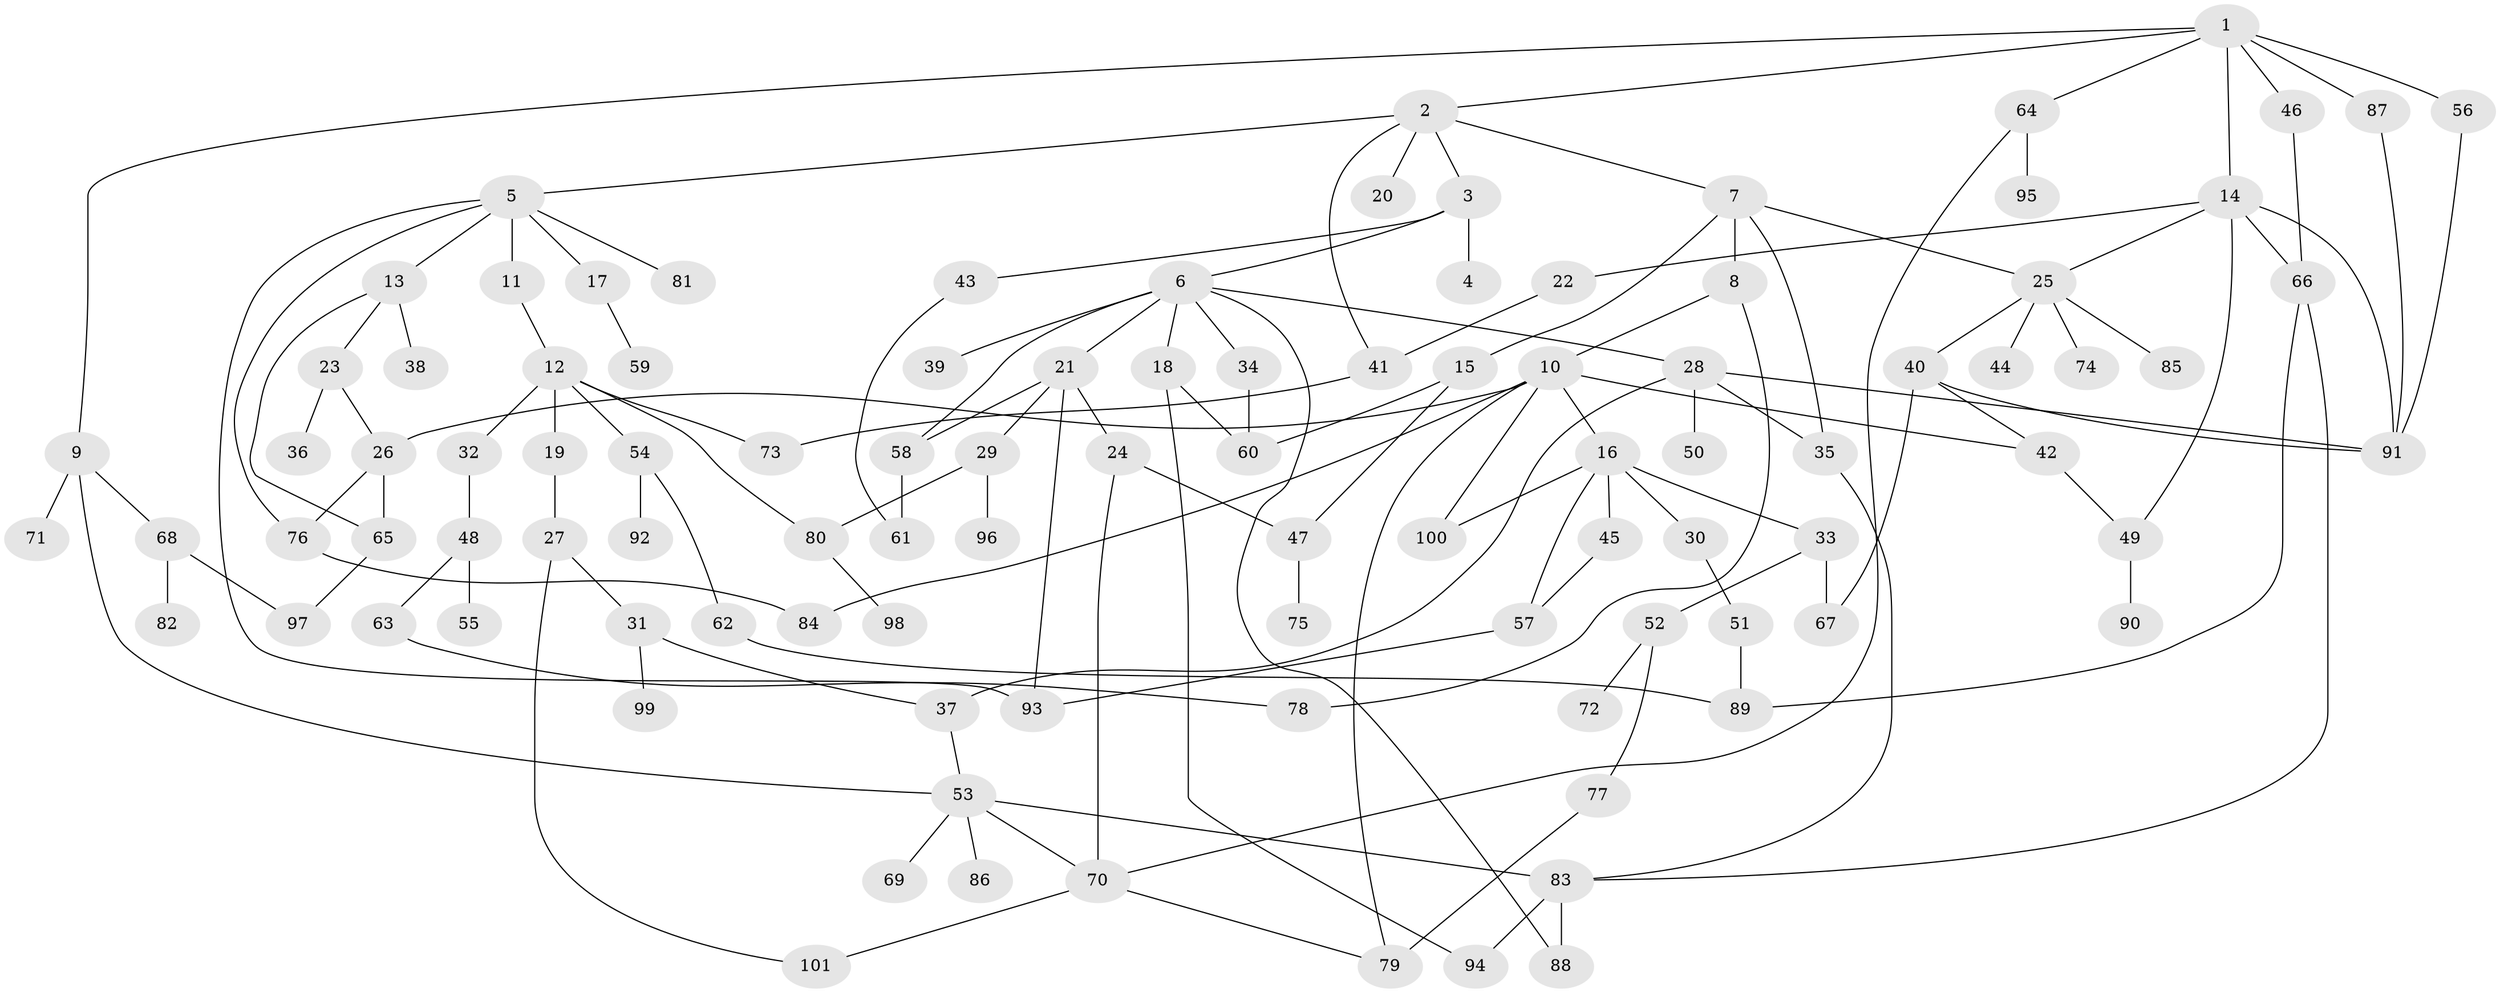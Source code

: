 // Generated by graph-tools (version 1.1) at 2025/10/02/27/25 16:10:54]
// undirected, 101 vertices, 141 edges
graph export_dot {
graph [start="1"]
  node [color=gray90,style=filled];
  1;
  2;
  3;
  4;
  5;
  6;
  7;
  8;
  9;
  10;
  11;
  12;
  13;
  14;
  15;
  16;
  17;
  18;
  19;
  20;
  21;
  22;
  23;
  24;
  25;
  26;
  27;
  28;
  29;
  30;
  31;
  32;
  33;
  34;
  35;
  36;
  37;
  38;
  39;
  40;
  41;
  42;
  43;
  44;
  45;
  46;
  47;
  48;
  49;
  50;
  51;
  52;
  53;
  54;
  55;
  56;
  57;
  58;
  59;
  60;
  61;
  62;
  63;
  64;
  65;
  66;
  67;
  68;
  69;
  70;
  71;
  72;
  73;
  74;
  75;
  76;
  77;
  78;
  79;
  80;
  81;
  82;
  83;
  84;
  85;
  86;
  87;
  88;
  89;
  90;
  91;
  92;
  93;
  94;
  95;
  96;
  97;
  98;
  99;
  100;
  101;
  1 -- 2;
  1 -- 9;
  1 -- 14;
  1 -- 46;
  1 -- 56;
  1 -- 64;
  1 -- 87;
  2 -- 3;
  2 -- 5;
  2 -- 7;
  2 -- 20;
  2 -- 41;
  3 -- 4;
  3 -- 6;
  3 -- 43;
  5 -- 11;
  5 -- 13;
  5 -- 17;
  5 -- 81;
  5 -- 93;
  5 -- 76;
  6 -- 18;
  6 -- 21;
  6 -- 28;
  6 -- 34;
  6 -- 39;
  6 -- 58;
  6 -- 88;
  7 -- 8;
  7 -- 15;
  7 -- 35;
  7 -- 25;
  8 -- 10;
  8 -- 78;
  9 -- 68;
  9 -- 71;
  9 -- 53;
  10 -- 16;
  10 -- 42;
  10 -- 84;
  10 -- 26;
  10 -- 79;
  10 -- 100;
  11 -- 12;
  12 -- 19;
  12 -- 32;
  12 -- 54;
  12 -- 73;
  12 -- 80;
  13 -- 23;
  13 -- 38;
  13 -- 65;
  14 -- 22;
  14 -- 25;
  14 -- 66;
  14 -- 49;
  14 -- 91;
  15 -- 47;
  15 -- 60;
  16 -- 30;
  16 -- 33;
  16 -- 45;
  16 -- 100;
  16 -- 57;
  17 -- 59;
  18 -- 60;
  18 -- 94;
  19 -- 27;
  21 -- 24;
  21 -- 29;
  21 -- 93;
  21 -- 58;
  22 -- 41;
  23 -- 26;
  23 -- 36;
  24 -- 47;
  24 -- 70;
  25 -- 40;
  25 -- 44;
  25 -- 74;
  25 -- 85;
  26 -- 76;
  26 -- 65;
  27 -- 31;
  27 -- 101;
  28 -- 37;
  28 -- 50;
  28 -- 91;
  28 -- 35;
  29 -- 96;
  29 -- 80;
  30 -- 51;
  31 -- 99;
  31 -- 37;
  32 -- 48;
  33 -- 52;
  33 -- 67;
  34 -- 60;
  35 -- 83;
  37 -- 53;
  40 -- 67;
  40 -- 91;
  40 -- 42;
  41 -- 73;
  42 -- 49;
  43 -- 61;
  45 -- 57;
  46 -- 66;
  47 -- 75;
  48 -- 55;
  48 -- 63;
  49 -- 90;
  51 -- 89;
  52 -- 72;
  52 -- 77;
  53 -- 69;
  53 -- 86;
  53 -- 70;
  53 -- 83;
  54 -- 62;
  54 -- 92;
  56 -- 91;
  57 -- 93;
  58 -- 61;
  62 -- 89;
  63 -- 78;
  64 -- 70;
  64 -- 95;
  65 -- 97;
  66 -- 83;
  66 -- 89;
  68 -- 82;
  68 -- 97;
  70 -- 79;
  70 -- 101;
  76 -- 84;
  77 -- 79;
  80 -- 98;
  83 -- 88;
  83 -- 94;
  87 -- 91;
}
